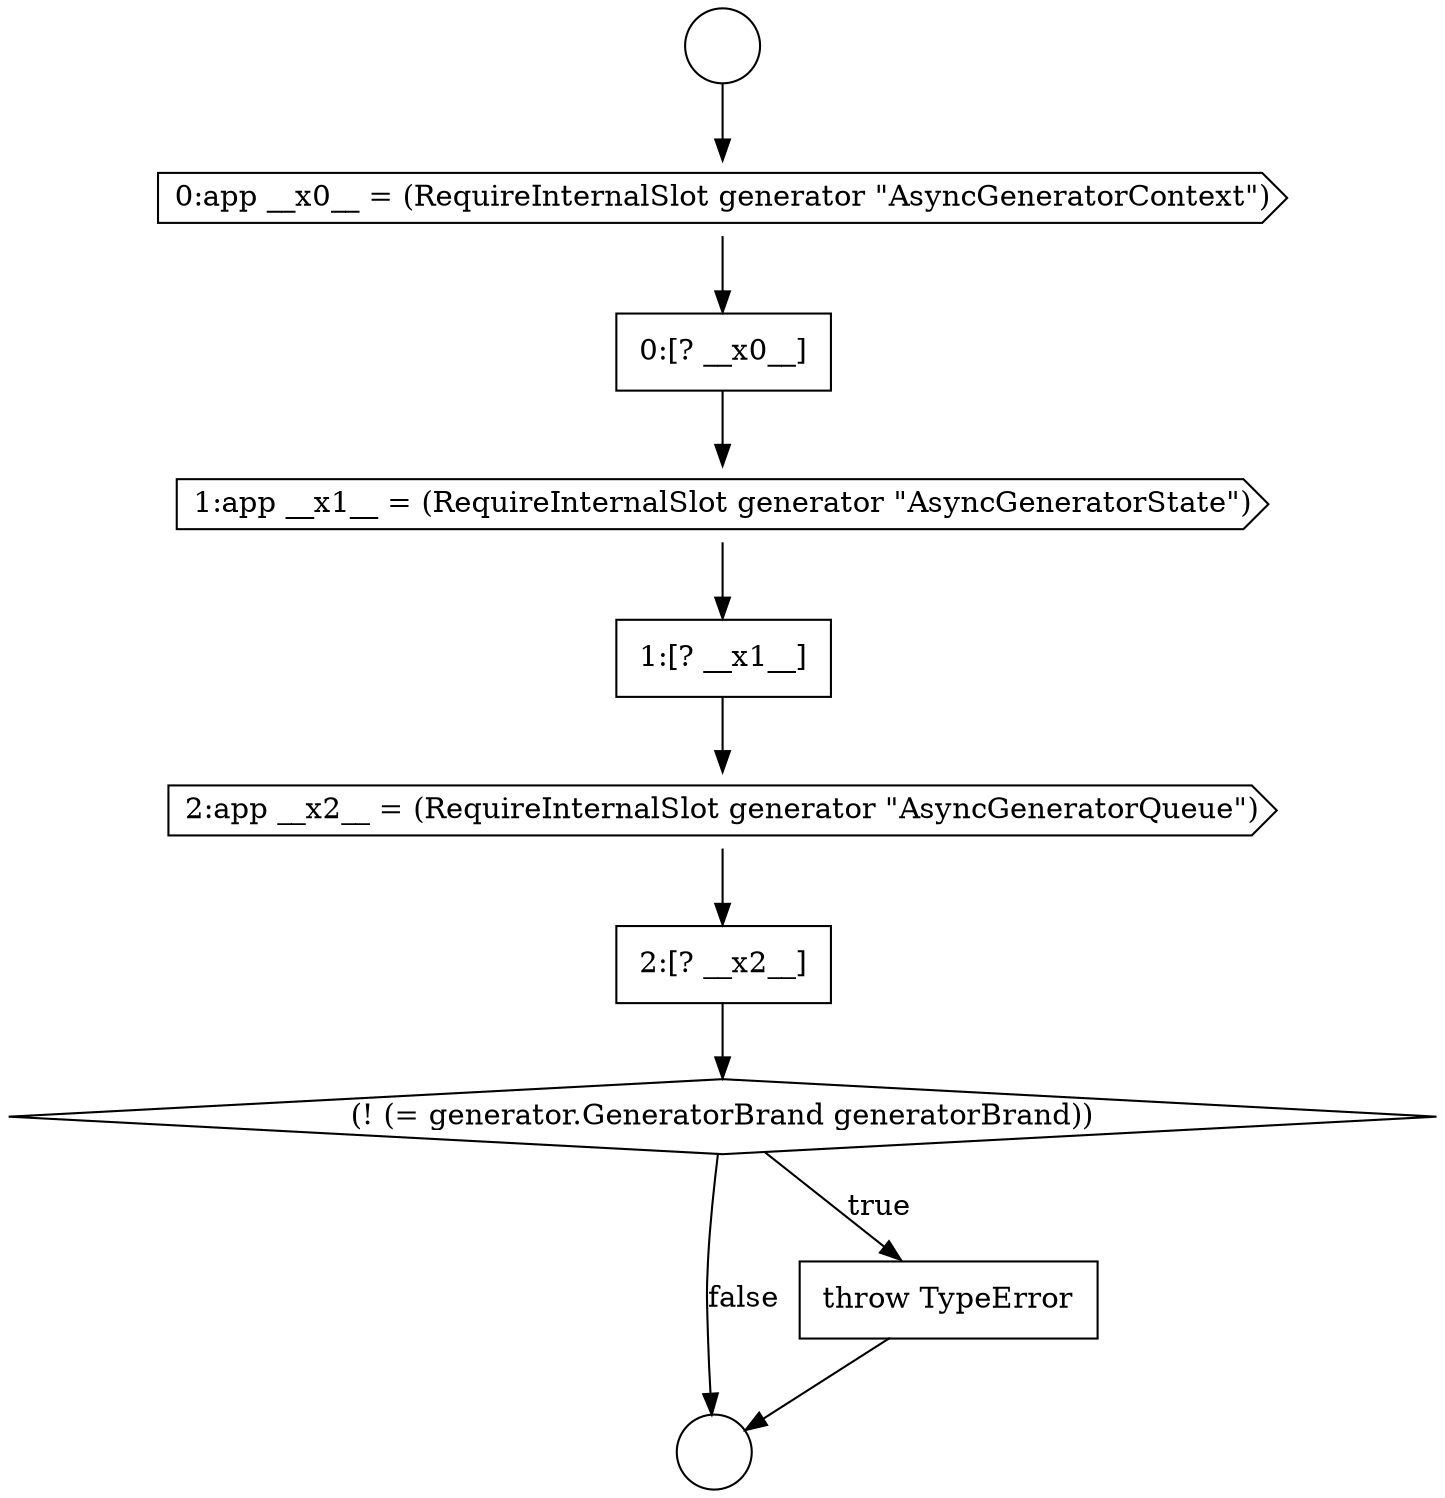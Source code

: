 digraph {
  node19282 [shape=cds, label=<<font color="black">2:app __x2__ = (RequireInternalSlot generator &quot;AsyncGeneratorQueue&quot;)</font>> color="black" fillcolor="white" style=filled]
  node19280 [shape=cds, label=<<font color="black">1:app __x1__ = (RequireInternalSlot generator &quot;AsyncGeneratorState&quot;)</font>> color="black" fillcolor="white" style=filled]
  node19277 [shape=circle label=" " color="black" fillcolor="white" style=filled]
  node19283 [shape=none, margin=0, label=<<font color="black">
    <table border="0" cellborder="1" cellspacing="0" cellpadding="10">
      <tr><td align="left">2:[? __x2__]</td></tr>
    </table>
  </font>> color="black" fillcolor="white" style=filled]
  node19276 [shape=circle label=" " color="black" fillcolor="white" style=filled]
  node19284 [shape=diamond, label=<<font color="black">(! (= generator.GeneratorBrand generatorBrand))</font>> color="black" fillcolor="white" style=filled]
  node19285 [shape=none, margin=0, label=<<font color="black">
    <table border="0" cellborder="1" cellspacing="0" cellpadding="10">
      <tr><td align="left">throw TypeError</td></tr>
    </table>
  </font>> color="black" fillcolor="white" style=filled]
  node19278 [shape=cds, label=<<font color="black">0:app __x0__ = (RequireInternalSlot generator &quot;AsyncGeneratorContext&quot;)</font>> color="black" fillcolor="white" style=filled]
  node19279 [shape=none, margin=0, label=<<font color="black">
    <table border="0" cellborder="1" cellspacing="0" cellpadding="10">
      <tr><td align="left">0:[? __x0__]</td></tr>
    </table>
  </font>> color="black" fillcolor="white" style=filled]
  node19281 [shape=none, margin=0, label=<<font color="black">
    <table border="0" cellborder="1" cellspacing="0" cellpadding="10">
      <tr><td align="left">1:[? __x1__]</td></tr>
    </table>
  </font>> color="black" fillcolor="white" style=filled]
  node19281 -> node19282 [ color="black"]
  node19283 -> node19284 [ color="black"]
  node19285 -> node19277 [ color="black"]
  node19280 -> node19281 [ color="black"]
  node19282 -> node19283 [ color="black"]
  node19276 -> node19278 [ color="black"]
  node19284 -> node19285 [label=<<font color="black">true</font>> color="black"]
  node19284 -> node19277 [label=<<font color="black">false</font>> color="black"]
  node19279 -> node19280 [ color="black"]
  node19278 -> node19279 [ color="black"]
}
